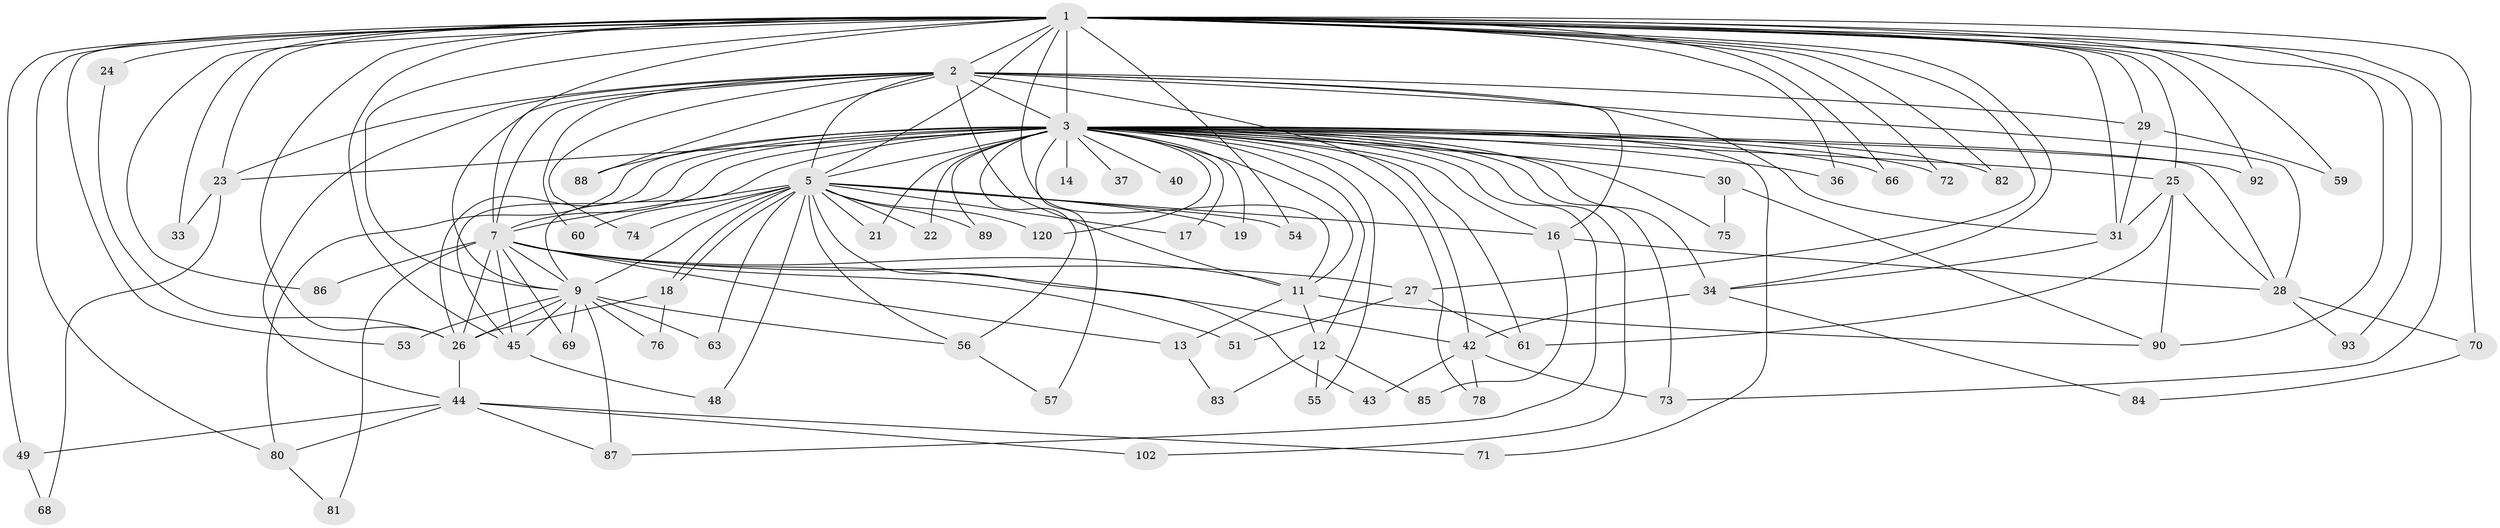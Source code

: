 // original degree distribution, {16: 0.008333333333333333, 25: 0.016666666666666666, 24: 0.008333333333333333, 28: 0.008333333333333333, 22: 0.008333333333333333, 21: 0.008333333333333333, 20: 0.008333333333333333, 15: 0.008333333333333333, 26: 0.008333333333333333, 7: 0.016666666666666666, 5: 0.03333333333333333, 3: 0.13333333333333333, 2: 0.5666666666666667, 4: 0.125, 6: 0.041666666666666664}
// Generated by graph-tools (version 1.1) at 2025/17/03/04/25 18:17:24]
// undirected, 72 vertices, 165 edges
graph export_dot {
graph [start="1"]
  node [color=gray90,style=filled];
  1 [super="+6"];
  2 [super="+110+98+103+101+15+64+46+20"];
  3 [super="+4+10+112+41+47"];
  5 [super="+91"];
  7 [super="+38"];
  9 [super="+39+113+58+65"];
  11;
  12;
  13;
  14;
  16 [super="+67"];
  17;
  18;
  19;
  21;
  22;
  23 [super="+77"];
  24;
  25 [super="+62"];
  26 [super="+106+97"];
  27;
  28;
  29;
  30;
  31 [super="+108"];
  33;
  34 [super="+100"];
  36;
  37;
  40;
  42 [super="+94"];
  43;
  44;
  45 [super="+79"];
  48;
  49;
  51;
  53;
  54;
  55;
  56;
  57;
  59;
  60;
  61;
  63;
  66;
  68;
  69;
  70;
  71;
  72;
  73;
  74;
  75;
  76;
  78;
  80 [super="+95"];
  81;
  82;
  83;
  84;
  85;
  86 [super="+116"];
  87;
  88;
  89;
  90;
  92;
  93;
  102;
  120;
  1 -- 2 [weight=3];
  1 -- 3 [weight=13];
  1 -- 5 [weight=3];
  1 -- 7 [weight=3];
  1 -- 9 [weight=4];
  1 -- 23;
  1 -- 29;
  1 -- 33;
  1 -- 49;
  1 -- 66;
  1 -- 82;
  1 -- 86 [weight=2];
  1 -- 70;
  1 -- 72;
  1 -- 73;
  1 -- 11;
  1 -- 80;
  1 -- 24 [weight=2];
  1 -- 25;
  1 -- 26;
  1 -- 27;
  1 -- 90;
  1 -- 92;
  1 -- 93;
  1 -- 31;
  1 -- 34;
  1 -- 36;
  1 -- 45;
  1 -- 53;
  1 -- 54;
  1 -- 59;
  2 -- 3 [weight=5];
  2 -- 5 [weight=2];
  2 -- 7;
  2 -- 9 [weight=2];
  2 -- 16 [weight=2];
  2 -- 29;
  2 -- 44;
  2 -- 60;
  2 -- 74;
  2 -- 88;
  2 -- 28;
  2 -- 42;
  2 -- 23;
  2 -- 11;
  2 -- 31;
  3 -- 5 [weight=4];
  3 -- 7 [weight=5];
  3 -- 9 [weight=3];
  3 -- 12;
  3 -- 14 [weight=2];
  3 -- 21;
  3 -- 22;
  3 -- 23;
  3 -- 25 [weight=2];
  3 -- 30 [weight=2];
  3 -- 56;
  3 -- 78;
  3 -- 45;
  3 -- 73;
  3 -- 75;
  3 -- 16;
  3 -- 19;
  3 -- 88;
  3 -- 89;
  3 -- 34 [weight=2];
  3 -- 37;
  3 -- 102;
  3 -- 55;
  3 -- 66;
  3 -- 72;
  3 -- 11;
  3 -- 80;
  3 -- 17;
  3 -- 82;
  3 -- 87;
  3 -- 26;
  3 -- 92;
  3 -- 36;
  3 -- 40;
  3 -- 120;
  3 -- 61;
  3 -- 57;
  3 -- 71;
  3 -- 28;
  5 -- 7 [weight=2];
  5 -- 9 [weight=2];
  5 -- 17;
  5 -- 18;
  5 -- 18;
  5 -- 19;
  5 -- 21;
  5 -- 22;
  5 -- 43;
  5 -- 48;
  5 -- 54;
  5 -- 56;
  5 -- 60;
  5 -- 63;
  5 -- 74;
  5 -- 89;
  5 -- 120;
  5 -- 16;
  7 -- 9 [weight=2];
  7 -- 11;
  7 -- 13;
  7 -- 27;
  7 -- 42;
  7 -- 45;
  7 -- 51;
  7 -- 69;
  7 -- 86;
  7 -- 81;
  7 -- 26;
  9 -- 76;
  9 -- 53;
  9 -- 63;
  9 -- 87;
  9 -- 56;
  9 -- 69;
  9 -- 26;
  9 -- 45;
  11 -- 12;
  11 -- 13;
  11 -- 90;
  12 -- 55;
  12 -- 83;
  12 -- 85;
  13 -- 83;
  16 -- 28;
  16 -- 85;
  18 -- 76;
  18 -- 26;
  23 -- 33;
  23 -- 68;
  24 -- 26;
  25 -- 28;
  25 -- 31;
  25 -- 90;
  25 -- 61;
  26 -- 44;
  27 -- 51;
  27 -- 61;
  28 -- 70;
  28 -- 93;
  29 -- 31;
  29 -- 59;
  30 -- 75;
  30 -- 90;
  31 -- 34;
  34 -- 42;
  34 -- 84;
  42 -- 43;
  42 -- 78;
  42 -- 73;
  44 -- 49;
  44 -- 71;
  44 -- 80;
  44 -- 87;
  44 -- 102;
  45 -- 48;
  49 -- 68;
  56 -- 57;
  70 -- 84;
  80 -- 81;
}
